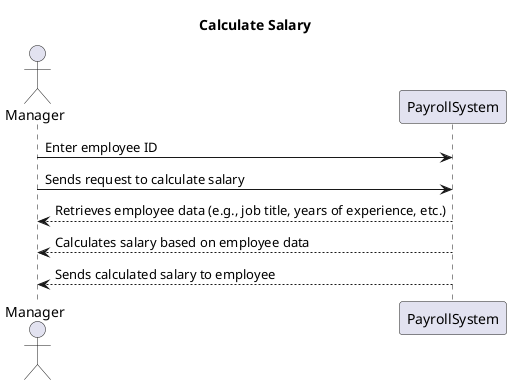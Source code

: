 @startuml
title Calculate Salary 

Actor Manager
participant PayrollSystem

Manager ->PayrollSystem: Enter employee ID
Manager -> PayrollSystem: Sends request to calculate salary
PayrollSystem --> Manager: Retrieves employee data (e.g., job title, years of experience, etc.)
PayrollSystem --> Manager: Calculates salary based on employee data
PayrollSystem --> Manager: Sends calculated salary to employee
@enduml
